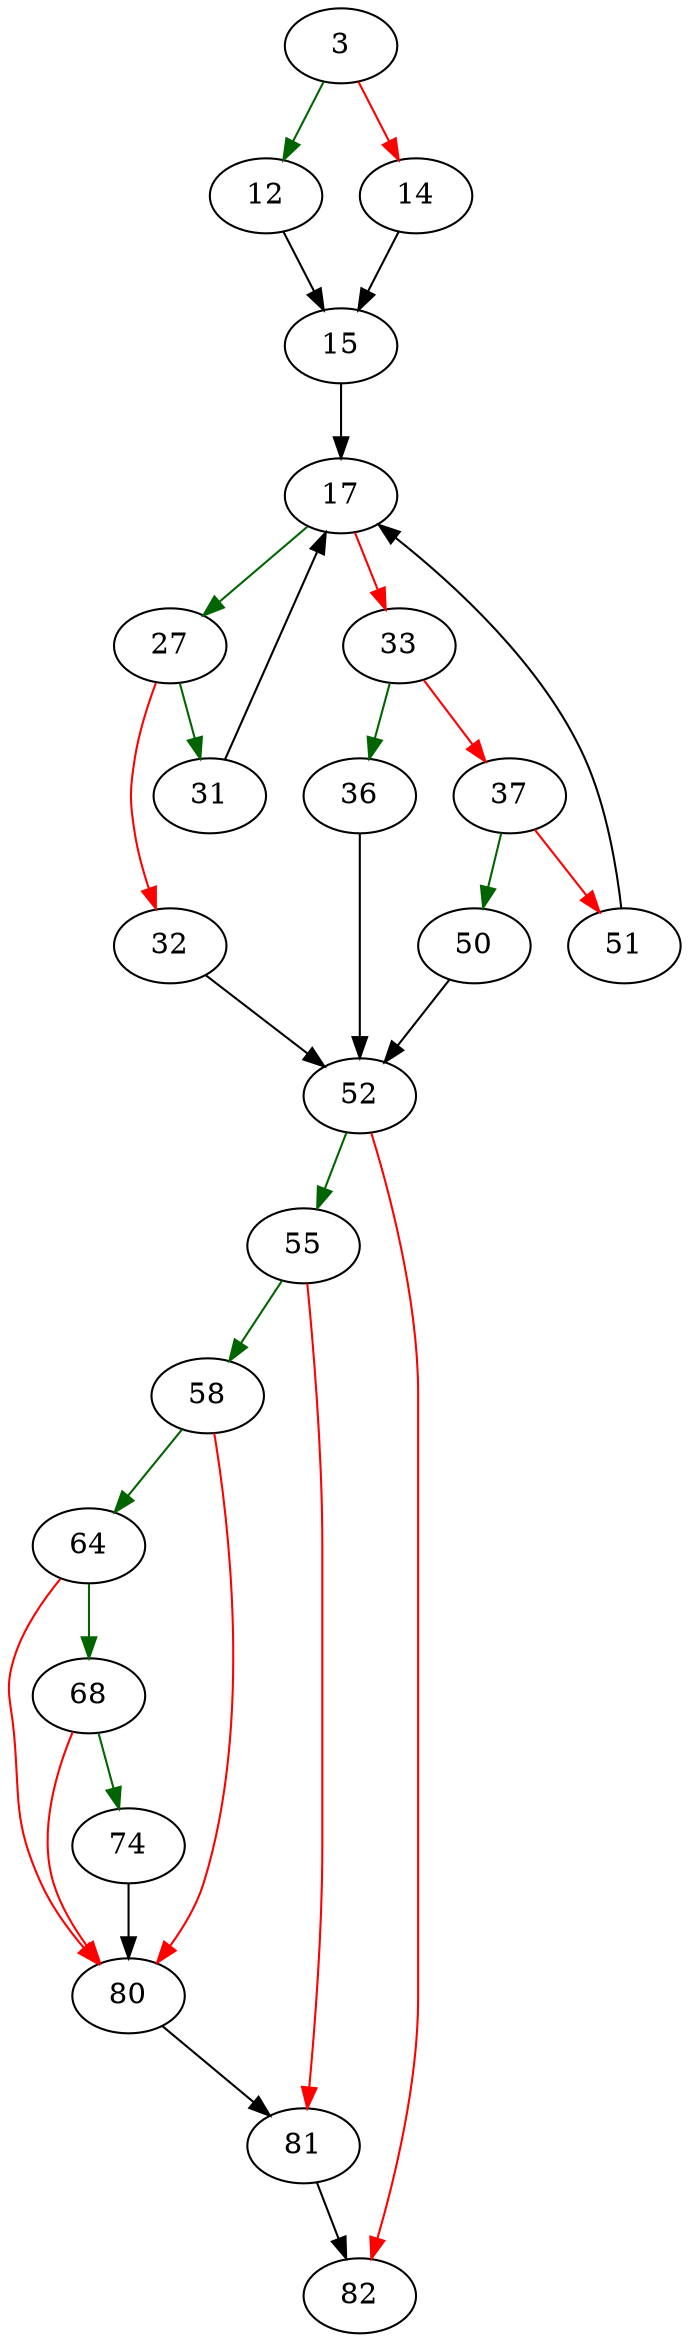 strict digraph "robust_open" {
	// Node definitions.
	3 [entry=true];
	12;
	14;
	15;
	17;
	27;
	33;
	31;
	32;
	52;
	36;
	37;
	50;
	51;
	55;
	82;
	58;
	81;
	64;
	80;
	68;
	74;

	// Edge definitions.
	3 -> 12 [
		color=darkgreen
		cond=true
	];
	3 -> 14 [
		color=red
		cond=false
	];
	12 -> 15;
	14 -> 15;
	15 -> 17;
	17 -> 27 [
		color=darkgreen
		cond=true
	];
	17 -> 33 [
		color=red
		cond=false
	];
	27 -> 31 [
		color=darkgreen
		cond=true
	];
	27 -> 32 [
		color=red
		cond=false
	];
	33 -> 36 [
		color=darkgreen
		cond=true
	];
	33 -> 37 [
		color=red
		cond=false
	];
	31 -> 17;
	32 -> 52;
	52 -> 55 [
		color=darkgreen
		cond=true
	];
	52 -> 82 [
		color=red
		cond=false
	];
	36 -> 52;
	37 -> 50 [
		color=darkgreen
		cond=true
	];
	37 -> 51 [
		color=red
		cond=false
	];
	50 -> 52;
	51 -> 17;
	55 -> 58 [
		color=darkgreen
		cond=true
	];
	55 -> 81 [
		color=red
		cond=false
	];
	58 -> 64 [
		color=darkgreen
		cond=true
	];
	58 -> 80 [
		color=red
		cond=false
	];
	81 -> 82;
	64 -> 80 [
		color=red
		cond=false
	];
	64 -> 68 [
		color=darkgreen
		cond=true
	];
	80 -> 81;
	68 -> 80 [
		color=red
		cond=false
	];
	68 -> 74 [
		color=darkgreen
		cond=true
	];
	74 -> 80;
}